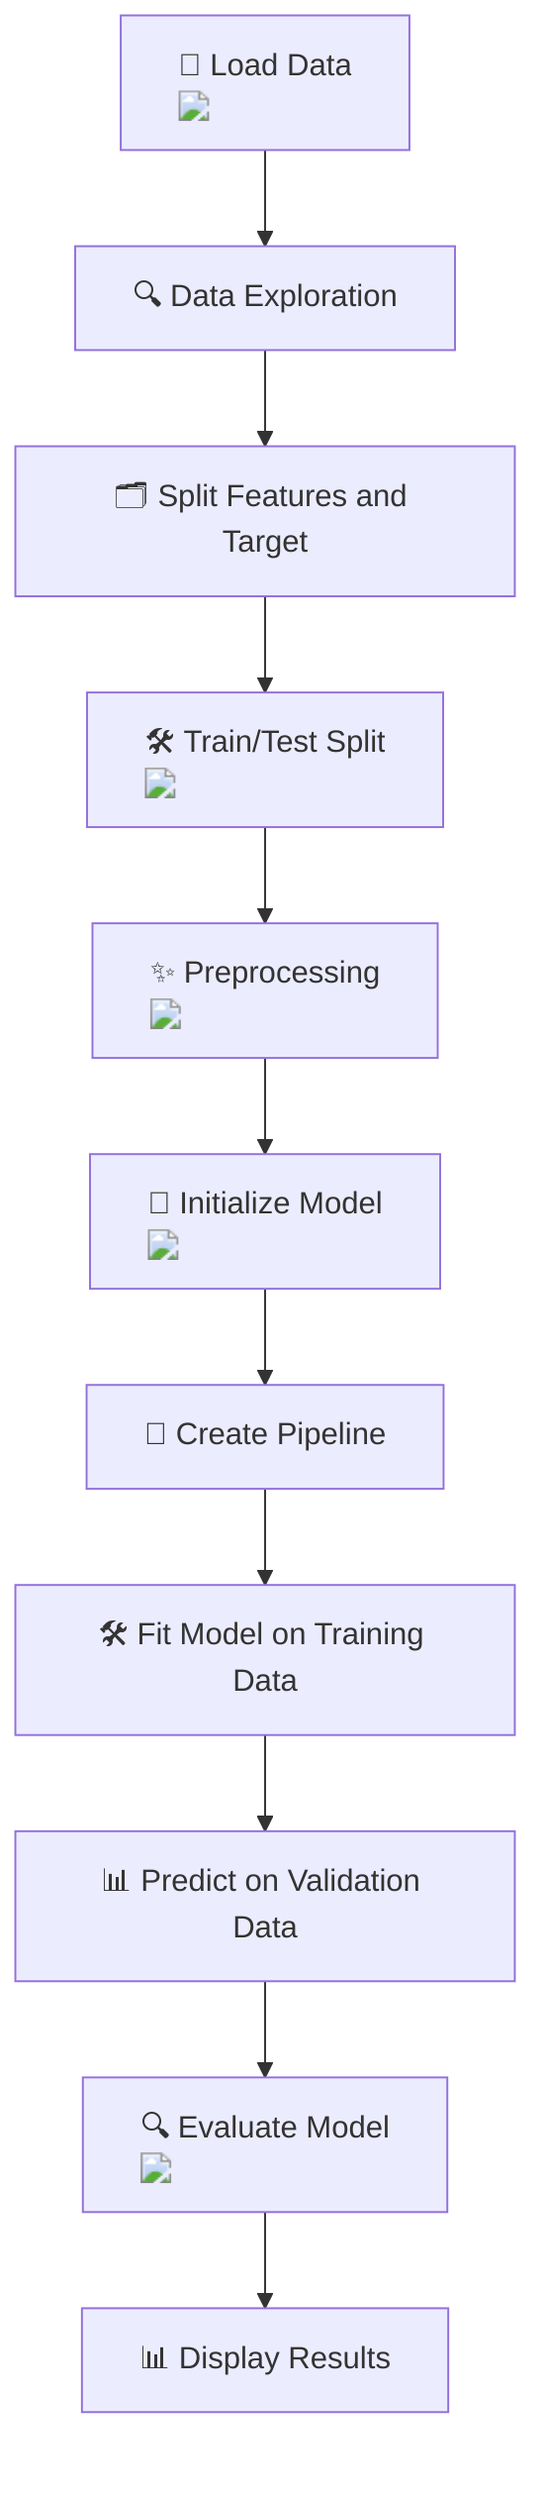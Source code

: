 flowchart TD
    A["📁 Load Data<br/><img src='file.svg' />"] --> B["🔍 Data Exploration"]
    B --> C["🗂️ Split Features and Target"]
    C --> D["🛠️ Train/Test Split<br/><img src='row_split.svg' />"]
    D --> E["✨ Preprocessing<br/><img src='column_split.svg' />"]
    E --> F["🧠 Initialize Model<br/><img src='brain.svg' />"]
    F --> G["🔗 Create Pipeline"]
    G --> H["🛠️ Fit Model on Training Data"]
    H --> I["📊 Predict on Validation Data"]
    I --> J["🔍 Evaluate Model<br/><img src='hist_template.svg' />"]
    J --> K["📊 Display Results"]